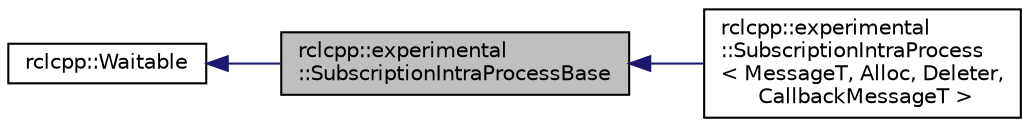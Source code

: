 digraph "rclcpp::experimental::SubscriptionIntraProcessBase"
{
  edge [fontname="Helvetica",fontsize="10",labelfontname="Helvetica",labelfontsize="10"];
  node [fontname="Helvetica",fontsize="10",shape=record];
  rankdir="LR";
  Node0 [label="rclcpp::experimental\l::SubscriptionIntraProcessBase",height=0.2,width=0.4,color="black", fillcolor="grey75", style="filled", fontcolor="black"];
  Node1 -> Node0 [dir="back",color="midnightblue",fontsize="10",style="solid",fontname="Helvetica"];
  Node1 [label="rclcpp::Waitable",height=0.2,width=0.4,color="black", fillcolor="white", style="filled",URL="$classrclcpp_1_1Waitable.html"];
  Node0 -> Node2 [dir="back",color="midnightblue",fontsize="10",style="solid",fontname="Helvetica"];
  Node2 [label="rclcpp::experimental\l::SubscriptionIntraProcess\l\< MessageT, Alloc, Deleter,\l CallbackMessageT \>",height=0.2,width=0.4,color="black", fillcolor="white", style="filled",URL="$classrclcpp_1_1experimental_1_1SubscriptionIntraProcess.html"];
}
